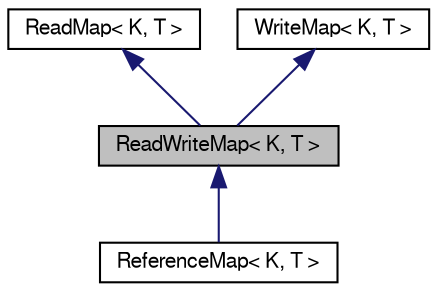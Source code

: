 digraph "ReadWriteMap&lt; K, T &gt;"
{
 // LATEX_PDF_SIZE
  edge [fontname="FreeSans",fontsize="10",labelfontname="FreeSans",labelfontsize="10"];
  node [fontname="FreeSans",fontsize="10",shape=record];
  Node0 [label="ReadWriteMap\< K, T \>",height=0.2,width=0.4,color="black", fillcolor="grey75", style="filled", fontcolor="black",tooltip="Read/writable map concept."];
  Node1 -> Node0 [dir="back",color="midnightblue",fontsize="10",style="solid",fontname="FreeSans"];
  Node1 [label="ReadMap\< K, T \>",height=0.2,width=0.4,color="black", fillcolor="white", style="filled",URL="$a05277.html",tooltip="Readable map concept."];
  Node2 -> Node0 [dir="back",color="midnightblue",fontsize="10",style="solid",fontname="FreeSans"];
  Node2 [label="WriteMap\< K, T \>",height=0.2,width=0.4,color="black", fillcolor="white", style="filled",URL="$a05285.html",tooltip="Writable map concept."];
  Node0 -> Node3 [dir="back",color="midnightblue",fontsize="10",style="solid",fontname="FreeSans"];
  Node3 [label="ReferenceMap\< K, T \>",height=0.2,width=0.4,color="black", fillcolor="white", style="filled",URL="$a05301.html",tooltip="Dereferable map concept."];
}
